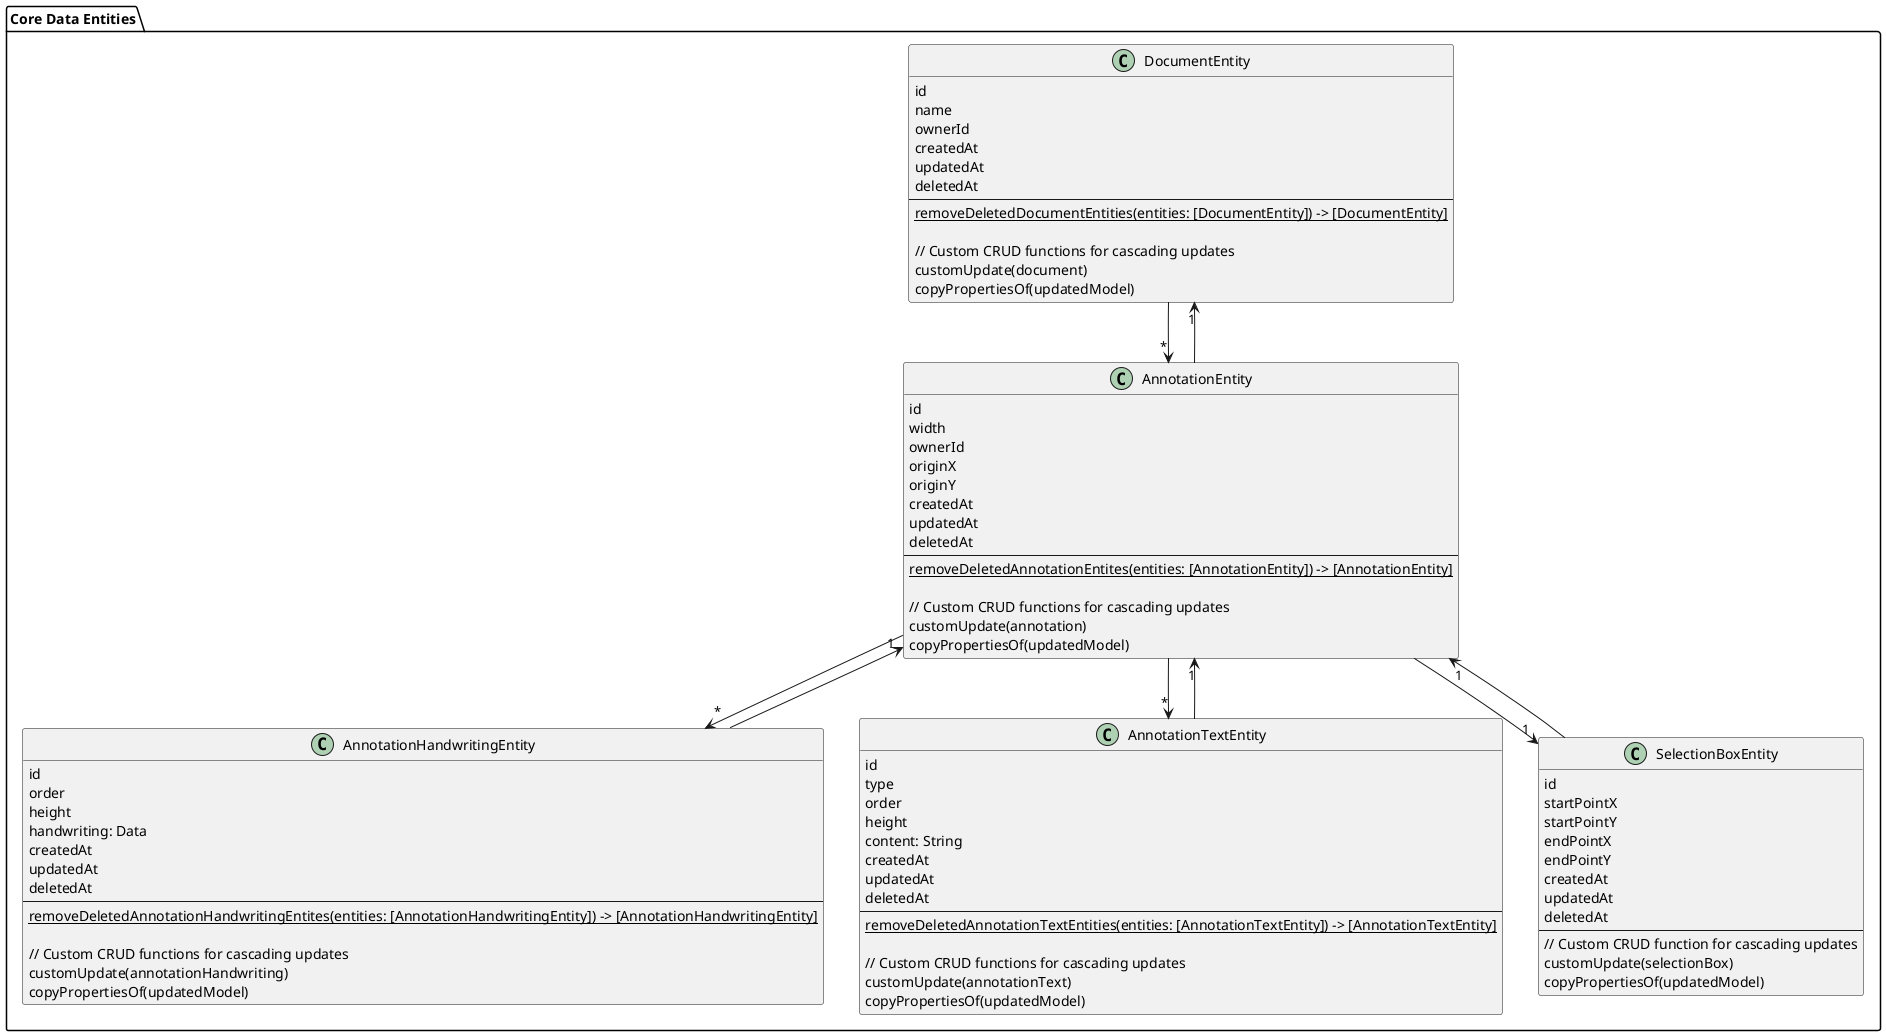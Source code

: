 @startuml

package "Core Data Entities" {
    Class DocumentEntity {
        id
        name
        ownerId
        createdAt
        updatedAt
        deletedAt
        --
        {static} removeDeletedDocumentEntities(entities: [DocumentEntity]) -> [DocumentEntity]

        // Custom CRUD functions for cascading updates
        customUpdate(document)
        copyPropertiesOf(updatedModel)
    }

    Class AnnotationEntity {
        id
        width
        ownerId
        originX
        originY
        createdAt
        updatedAt
        deletedAt
        --
        {static} removeDeletedAnnotationEntites(entities: [AnnotationEntity]) -> [AnnotationEntity]

        // Custom CRUD functions for cascading updates
        customUpdate(annotation)
        copyPropertiesOf(updatedModel)
    }


    Class AnnotationHandwritingEntity {
        id
        order
        height
        handwriting: Data
        createdAt
        updatedAt
        deletedAt
        --
        {static} removeDeletedAnnotationHandwritingEntites(entities: [AnnotationHandwritingEntity]) -> [AnnotationHandwritingEntity]

        // Custom CRUD functions for cascading updates
        customUpdate(annotationHandwriting)
        copyPropertiesOf(updatedModel)
    }

    Class AnnotationTextEntity {
        id
        type
        order
        height
        content: String
        createdAt
        updatedAt
        deletedAt
        --
        {static} removeDeletedAnnotationTextEntities(entities: [AnnotationTextEntity]) -> [AnnotationTextEntity]

        // Custom CRUD functions for cascading updates
        customUpdate(annotationText)
        copyPropertiesOf(updatedModel)
    }

    Class SelectionBoxEntity {
        id
        startPointX
        startPointY
        endPointX
        endPointY
        createdAt
        updatedAt
        deletedAt
        --
        // Custom CRUD function for cascading updates
        customUpdate(selectionBox)
        copyPropertiesOf(updatedModel)
    }

    AnnotationEntity --> "1" DocumentEntity
    AnnotationEntity --> "*" AnnotationHandwritingEntity
    AnnotationEntity --> "*" AnnotationTextEntity
    AnnotationEntity --> "1" SelectionBoxEntity

    DocumentEntity --> "*" AnnotationEntity
    AnnotationHandwritingEntity --> "1" AnnotationEntity
    AnnotationTextEntity --> "1" AnnotationEntity
    SelectionBoxEntity --> "1" AnnotationEntity
}

@enduml
